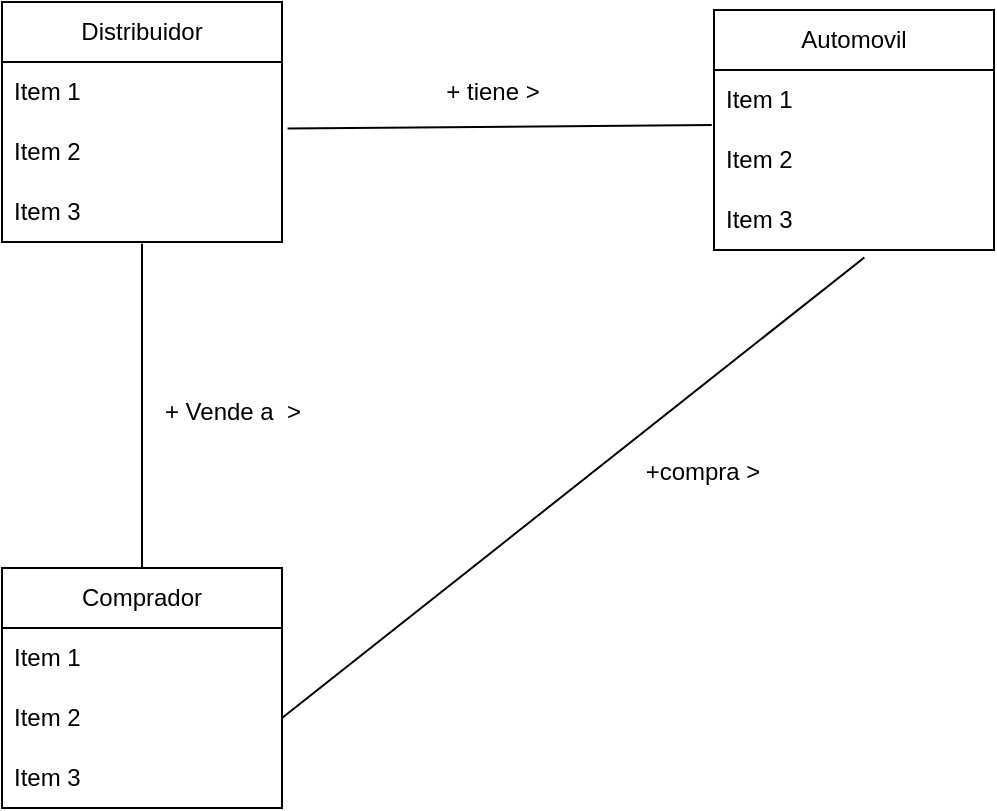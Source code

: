 <mxfile>
    <diagram id="2LIe3yY1dkUWzx3wGu8D" name="Page-1">
        <mxGraphModel dx="683" dy="557" grid="1" gridSize="10" guides="1" tooltips="1" connect="1" arrows="1" fold="1" page="1" pageScale="1" pageWidth="827" pageHeight="1169" background="none" math="0" shadow="0">
            <root>
                <mxCell id="0"/>
                <mxCell id="1" parent="0"/>
                <mxCell id="7" value="Distribuidor" style="swimlane;fontStyle=0;childLayout=stackLayout;horizontal=1;startSize=30;horizontalStack=0;resizeParent=1;resizeParentMax=0;resizeLast=0;collapsible=1;marginBottom=0;whiteSpace=wrap;html=1;" parent="1" vertex="1">
                    <mxGeometry x="90" y="160" width="140" height="120" as="geometry"/>
                </mxCell>
                <mxCell id="8" value="Item 1" style="text;strokeColor=none;fillColor=none;align=left;verticalAlign=middle;spacingLeft=4;spacingRight=4;overflow=hidden;points=[[0,0.5],[1,0.5]];portConstraint=eastwest;rotatable=0;whiteSpace=wrap;html=1;" parent="7" vertex="1">
                    <mxGeometry y="30" width="140" height="30" as="geometry"/>
                </mxCell>
                <mxCell id="9" value="Item 2" style="text;strokeColor=none;fillColor=none;align=left;verticalAlign=middle;spacingLeft=4;spacingRight=4;overflow=hidden;points=[[0,0.5],[1,0.5]];portConstraint=eastwest;rotatable=0;whiteSpace=wrap;html=1;" parent="7" vertex="1">
                    <mxGeometry y="60" width="140" height="30" as="geometry"/>
                </mxCell>
                <mxCell id="10" value="Item 3" style="text;strokeColor=none;fillColor=none;align=left;verticalAlign=middle;spacingLeft=4;spacingRight=4;overflow=hidden;points=[[0,0.5],[1,0.5]];portConstraint=eastwest;rotatable=0;whiteSpace=wrap;html=1;" parent="7" vertex="1">
                    <mxGeometry y="90" width="140" height="30" as="geometry"/>
                </mxCell>
                <mxCell id="11" value="Automovil" style="swimlane;fontStyle=0;childLayout=stackLayout;horizontal=1;startSize=30;horizontalStack=0;resizeParent=1;resizeParentMax=0;resizeLast=0;collapsible=1;marginBottom=0;whiteSpace=wrap;html=1;" parent="1" vertex="1">
                    <mxGeometry x="446" y="164" width="140" height="120" as="geometry"/>
                </mxCell>
                <mxCell id="12" value="Item 1" style="text;align=left;verticalAlign=middle;spacingLeft=4;spacingRight=4;overflow=hidden;points=[[0,0.5],[1,0.5]];portConstraint=eastwest;rotatable=0;whiteSpace=wrap;html=1;" parent="11" vertex="1">
                    <mxGeometry y="30" width="140" height="30" as="geometry"/>
                </mxCell>
                <mxCell id="13" value="Item 2" style="text;strokeColor=none;fillColor=none;align=left;verticalAlign=middle;spacingLeft=4;spacingRight=4;overflow=hidden;points=[[0,0.5],[1,0.5]];portConstraint=eastwest;rotatable=0;whiteSpace=wrap;html=1;" parent="11" vertex="1">
                    <mxGeometry y="60" width="140" height="30" as="geometry"/>
                </mxCell>
                <mxCell id="14" value="Item 3" style="text;strokeColor=none;fillColor=none;align=left;verticalAlign=middle;spacingLeft=4;spacingRight=4;overflow=hidden;points=[[0,0.5],[1,0.5]];portConstraint=eastwest;rotatable=0;whiteSpace=wrap;html=1;" parent="11" vertex="1">
                    <mxGeometry y="90" width="140" height="30" as="geometry"/>
                </mxCell>
                <mxCell id="15" value="Comprador" style="swimlane;fontStyle=0;childLayout=stackLayout;horizontal=1;startSize=30;horizontalStack=0;resizeParent=1;resizeParentMax=0;resizeLast=0;collapsible=1;marginBottom=0;whiteSpace=wrap;html=1;" parent="1" vertex="1">
                    <mxGeometry x="90" y="443" width="140" height="120" as="geometry"/>
                </mxCell>
                <mxCell id="16" value="Item 1" style="text;strokeColor=none;fillColor=none;align=left;verticalAlign=middle;spacingLeft=4;spacingRight=4;overflow=hidden;points=[[0,0.5],[1,0.5]];portConstraint=eastwest;rotatable=0;whiteSpace=wrap;html=1;" parent="15" vertex="1">
                    <mxGeometry y="30" width="140" height="30" as="geometry"/>
                </mxCell>
                <mxCell id="17" value="Item 2" style="text;strokeColor=none;fillColor=none;align=left;verticalAlign=middle;spacingLeft=4;spacingRight=4;overflow=hidden;points=[[0,0.5],[1,0.5]];portConstraint=eastwest;rotatable=0;whiteSpace=wrap;html=1;" parent="15" vertex="1">
                    <mxGeometry y="60" width="140" height="30" as="geometry"/>
                </mxCell>
                <mxCell id="18" value="Item 3" style="text;strokeColor=none;fillColor=none;align=left;verticalAlign=middle;spacingLeft=4;spacingRight=4;overflow=hidden;points=[[0,0.5],[1,0.5]];portConstraint=eastwest;rotatable=0;whiteSpace=wrap;html=1;" parent="15" vertex="1">
                    <mxGeometry y="90" width="140" height="30" as="geometry"/>
                </mxCell>
                <mxCell id="19" value="" style="endArrow=none;html=1;exitX=0.5;exitY=0;exitDx=0;exitDy=0;entryX=0.5;entryY=1.028;entryDx=0;entryDy=0;entryPerimeter=0;" parent="1" source="15" target="10" edge="1">
                    <mxGeometry width="50" height="50" relative="1" as="geometry">
                        <mxPoint x="440" y="340" as="sourcePoint"/>
                        <mxPoint x="180" y="310" as="targetPoint"/>
                    </mxGeometry>
                </mxCell>
                <mxCell id="20" value="" style="endArrow=none;html=1;exitX=1.02;exitY=0.108;exitDx=0;exitDy=0;exitPerimeter=0;entryX=-0.008;entryY=0.916;entryDx=0;entryDy=0;entryPerimeter=0;" parent="1" source="9" target="12" edge="1">
                    <mxGeometry width="50" height="50" relative="1" as="geometry">
                        <mxPoint x="440" y="340" as="sourcePoint"/>
                        <mxPoint x="490" y="290" as="targetPoint"/>
                    </mxGeometry>
                </mxCell>
                <mxCell id="21" value="" style="endArrow=none;html=1;exitX=1;exitY=0.5;exitDx=0;exitDy=0;entryX=0.537;entryY=1.124;entryDx=0;entryDy=0;entryPerimeter=0;" parent="1" source="17" target="14" edge="1">
                    <mxGeometry width="50" height="50" relative="1" as="geometry">
                        <mxPoint x="440" y="340" as="sourcePoint"/>
                        <mxPoint x="490" y="290" as="targetPoint"/>
                    </mxGeometry>
                </mxCell>
                <mxCell id="22" value="+ Vende a&amp;nbsp; &amp;gt;&lt;br&gt;" style="text;html=1;align=center;verticalAlign=middle;resizable=0;points=[];autosize=1;strokeColor=none;fillColor=none;" parent="1" vertex="1">
                    <mxGeometry x="160" y="350" width="90" height="30" as="geometry"/>
                </mxCell>
                <mxCell id="23" value="+ tiene &amp;gt;" style="text;html=1;align=center;verticalAlign=middle;resizable=0;points=[];autosize=1;strokeColor=none;fillColor=none;" parent="1" vertex="1">
                    <mxGeometry x="300" y="190" width="70" height="30" as="geometry"/>
                </mxCell>
                <mxCell id="24" value="+compra &amp;gt;" style="text;html=1;align=center;verticalAlign=middle;resizable=0;points=[];autosize=1;strokeColor=none;fillColor=none;" parent="1" vertex="1">
                    <mxGeometry x="400" y="380" width="80" height="30" as="geometry"/>
                </mxCell>
            </root>
        </mxGraphModel>
    </diagram>
</mxfile>